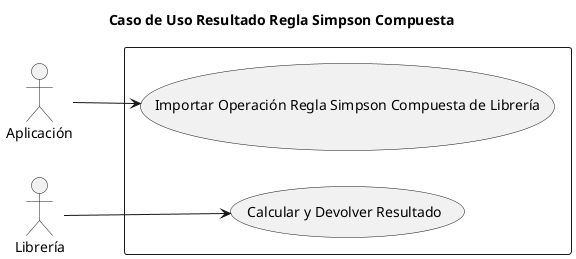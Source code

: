 @startuml

title Caso de Uso Resultado Regla Simpson Compuesta

left to right direction

actor Aplicación as aplication
actor Librería as library

rectangle  {
    usecase "Importar Operación Regla Simpson Compuesta de Librería" as importar
    usecase "Calcular y Devolver Resultado" as calcular

}

aplication --> importar: ""
library --> calcular: ""

@enduml